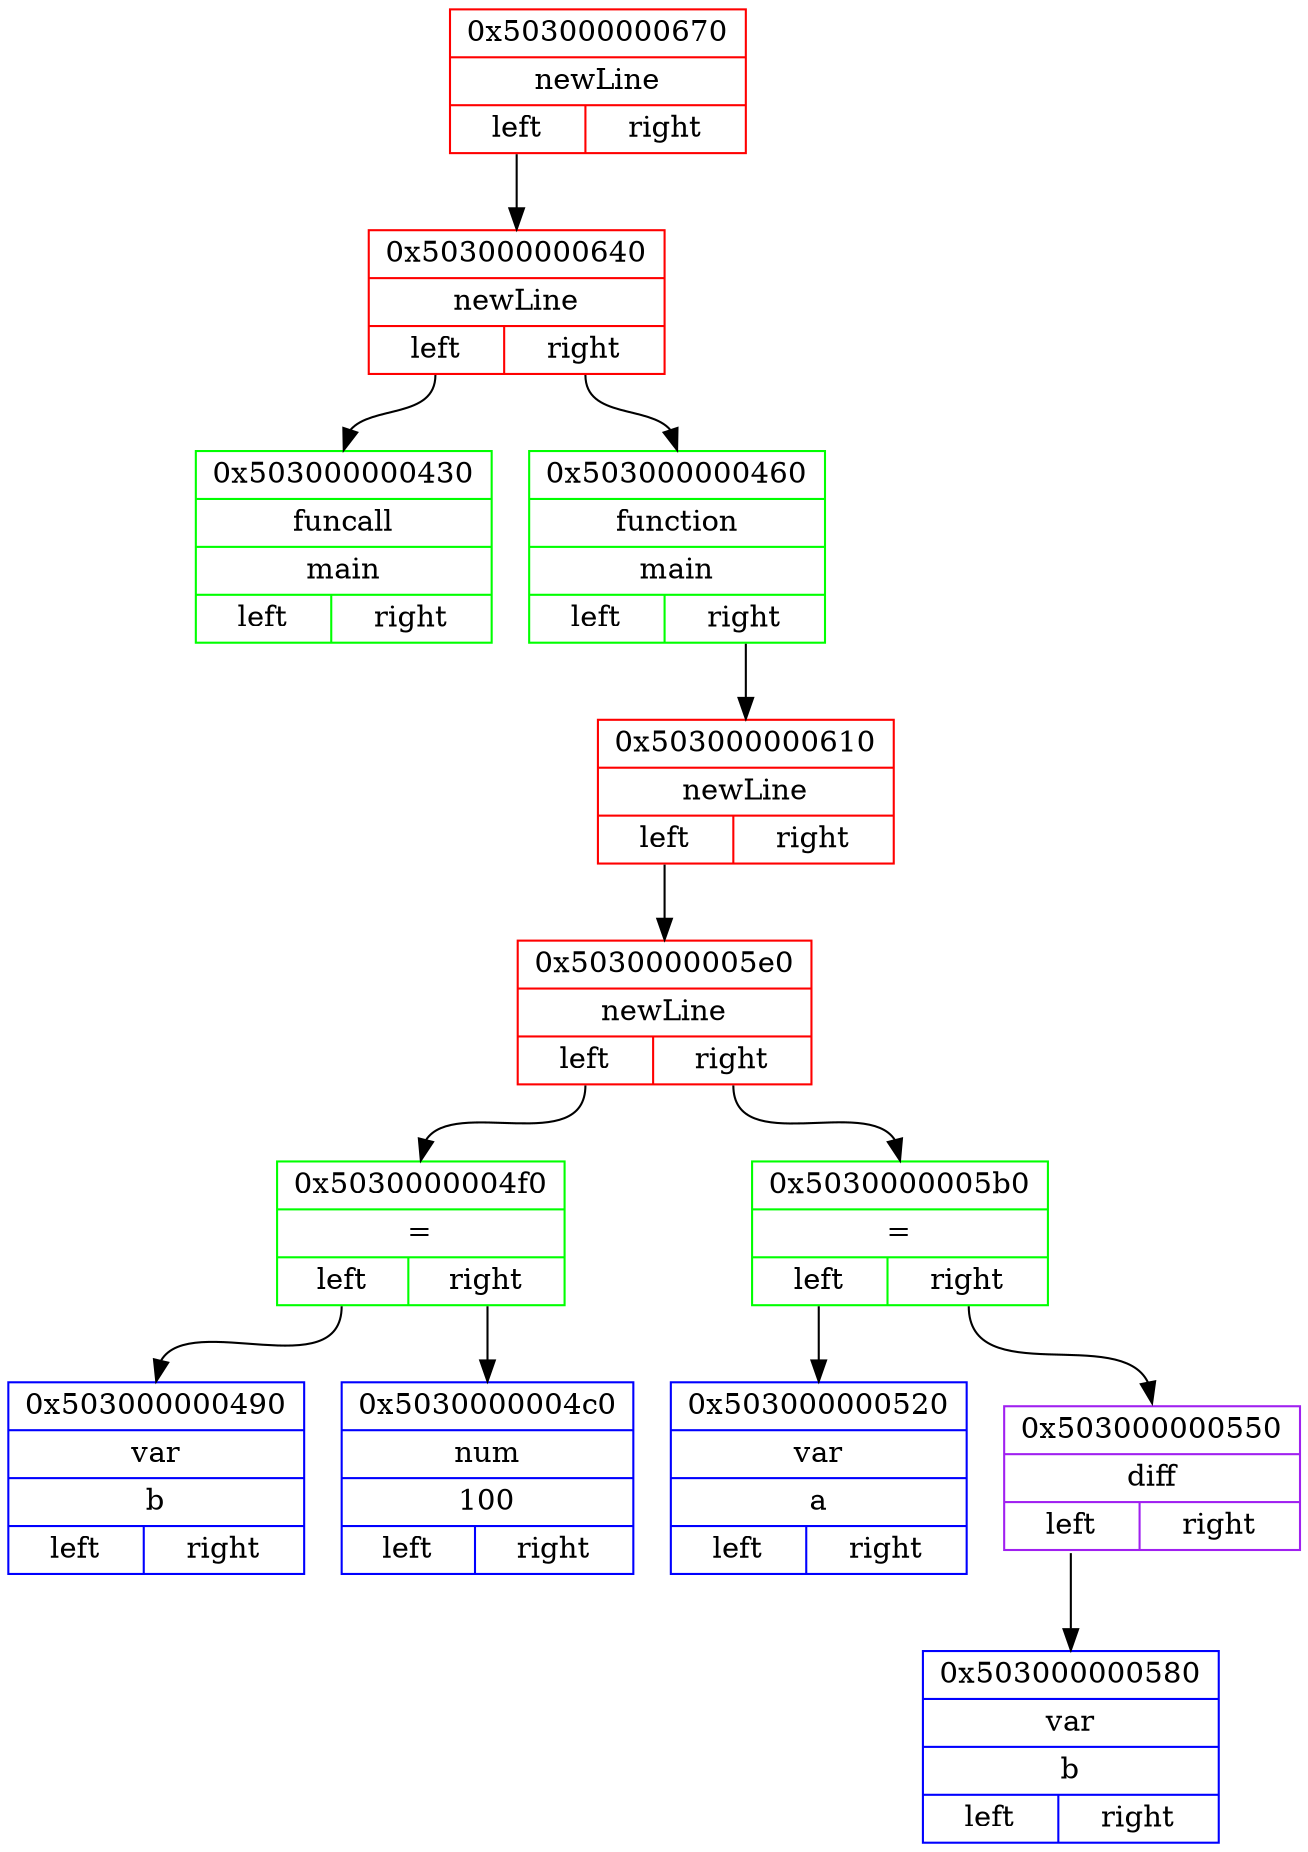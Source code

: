 digraph
{ 
rankdir=HR;

node0x503000000670 [ shape=record, color = red rank = 1, label= "{ 0x503000000670 | newLine |         {<n0x503000000670_l> left | <n0x503000000670_r> right}} " ];
node0x503000000640 [ shape=record, color = red rank = 2, label= "{ 0x503000000640 | newLine |         {<n0x503000000640_l> left | <n0x503000000640_r> right}} " ];
node0x503000000430 [ shape=record, color = green rank = 3, label= "{ 0x503000000430 | funcall | main |         {<n0x503000000430_l> left | <n0x503000000430_r> right}} " ];
node0x503000000640:<n0x503000000640_l>:s -> node0x503000000430:n [ color = black; ]
node0x503000000460 [ shape=record, color = green rank = 4, label= "{ 0x503000000460 | function | main |         {<n0x503000000460_l> left | <n0x503000000460_r> right}} " ];
node0x503000000610 [ shape=record, color = red rank = 5, label= "{ 0x503000000610 | newLine |         {<n0x503000000610_l> left | <n0x503000000610_r> right}} " ];
node0x5030000005e0 [ shape=record, color = red rank = 6, label= "{ 0x5030000005e0 | newLine |         {<n0x5030000005e0_l> left | <n0x5030000005e0_r> right}} " ];
node0x5030000004f0 [ shape=record, color = green rank = 7, label= "{ 0x5030000004f0 | = |         {<n0x5030000004f0_l> left | <n0x5030000004f0_r> right}} " ];
node0x503000000490 [ shape=record, color = blue rank = 8, label= "{ 0x503000000490 | var | b |         {<n0x503000000490_l> left | <n0x503000000490_r> right}} " ];
node0x5030000004f0:<n0x5030000004f0_l>:s -> node0x503000000490:n [ color = black; ]
node0x5030000004c0 [ shape=record, color = blue rank = 9, label= "{ 0x5030000004c0 | num | 100 |         {<n0x5030000004c0_l> left | <n0x5030000004c0_r> right}} " ];
node0x5030000004f0:<n0x5030000004f0_r>:s -> node0x5030000004c0:n [ color = black; ]
node0x5030000005e0:<n0x5030000005e0_l>:s -> node0x5030000004f0:n [ color = black; ]
node0x5030000005b0 [ shape=record, color = green rank = 8, label= "{ 0x5030000005b0 | = |         {<n0x5030000005b0_l> left | <n0x5030000005b0_r> right}} " ];
node0x503000000520 [ shape=record, color = blue rank = 9, label= "{ 0x503000000520 | var | a |         {<n0x503000000520_l> left | <n0x503000000520_r> right}} " ];
node0x5030000005b0:<n0x5030000005b0_l>:s -> node0x503000000520:n [ color = black; ]
node0x503000000550 [ shape=record, color = purple rank = 10, label= "{ 0x503000000550 | diff |         {<n0x503000000550_l> left | <n0x503000000550_r> right}} " ];
node0x503000000580 [ shape=record, color = blue rank = 11, label= "{ 0x503000000580 | var | b |         {<n0x503000000580_l> left | <n0x503000000580_r> right}} " ];
node0x503000000550:<n0x503000000550_l>:s -> node0x503000000580:n [ color = black; ]
node0x5030000005b0:<n0x5030000005b0_r>:s -> node0x503000000550:n [ color = black; ]
node0x5030000005e0:<n0x5030000005e0_r>:s -> node0x5030000005b0:n [ color = black; ]
node0x503000000610:<n0x503000000610_l>:s -> node0x5030000005e0:n [ color = black; ]
node0x503000000460:<n0x503000000460_r>:s -> node0x503000000610:n [ color = black; ]
node0x503000000640:<n0x503000000640_r>:s -> node0x503000000460:n [ color = black; ]
node0x503000000670:<n0x503000000670_l>:s -> node0x503000000640:n [ color = black; ]
}
